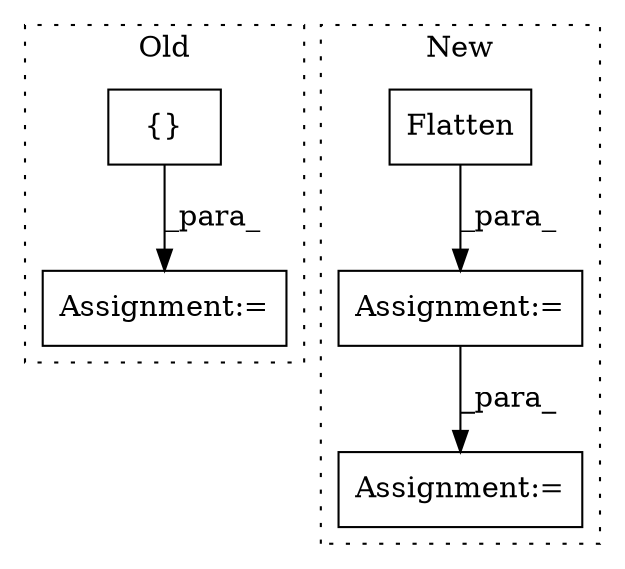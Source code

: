 digraph G {
subgraph cluster0 {
1 [label="{}" a="4" s="718,739" l="1,1" shape="box"];
4 [label="Assignment:=" a="7" s="702" l="1" shape="box"];
label = "Old";
style="dotted";
}
subgraph cluster1 {
2 [label="Flatten" a="32" s="1103,1112" l="8,1" shape="box"];
3 [label="Assignment:=" a="7" s="1120" l="1" shape="box"];
5 [label="Assignment:=" a="7" s="1102" l="1" shape="box"];
label = "New";
style="dotted";
}
1 -> 4 [label="_para_"];
2 -> 5 [label="_para_"];
5 -> 3 [label="_para_"];
}